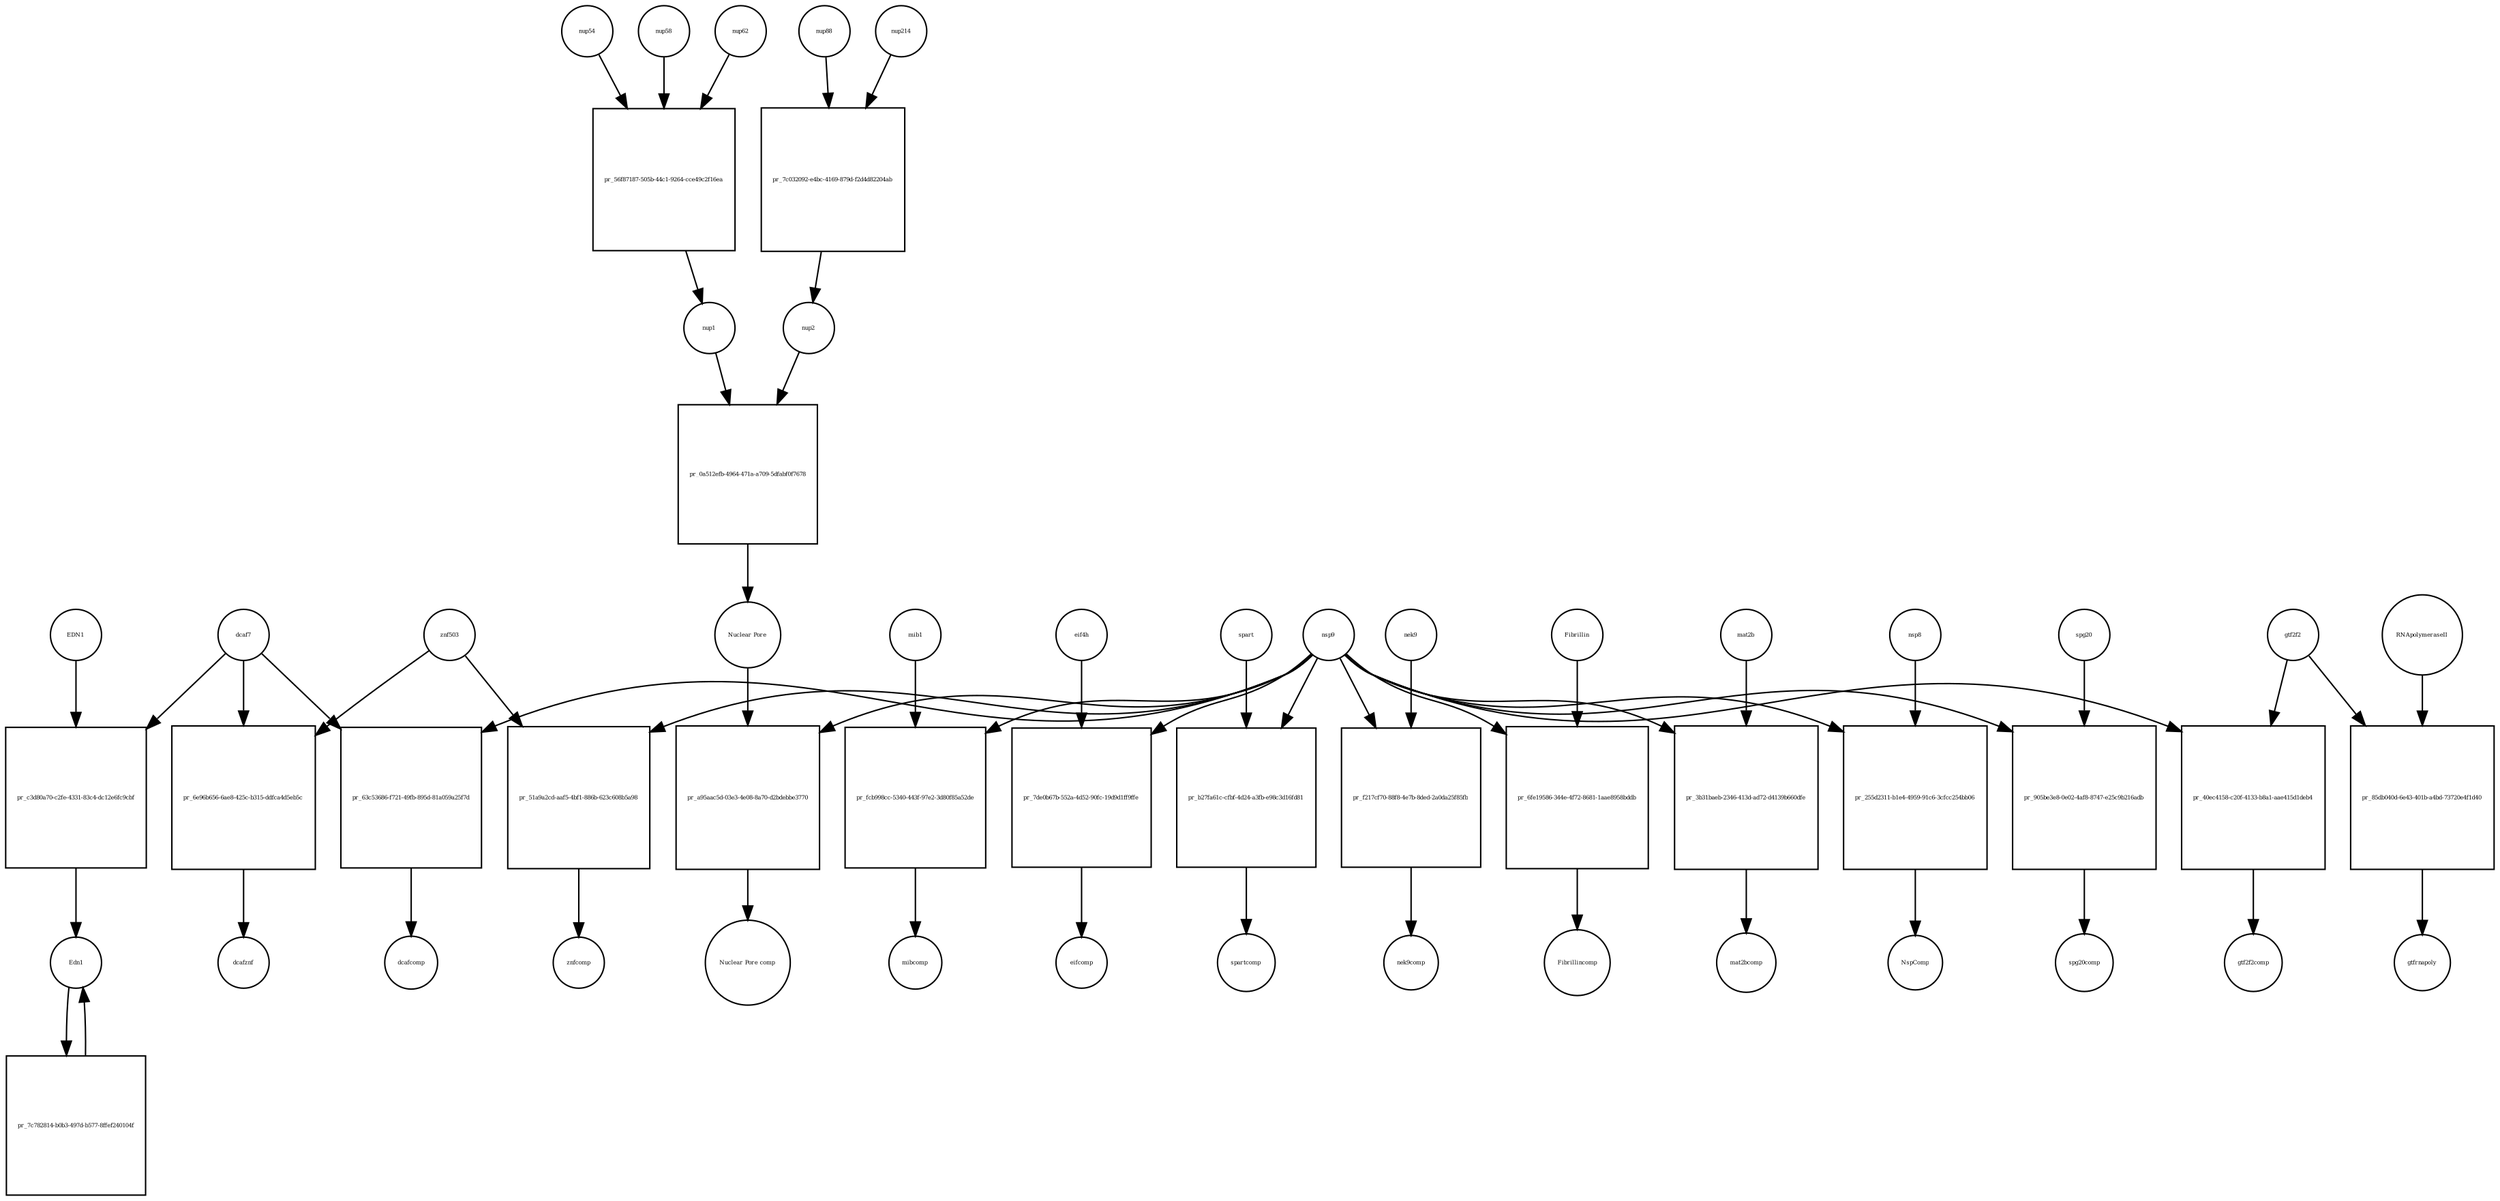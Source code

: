 strict digraph  {
nup1 [annotation="", bipartite=0, cls=complex, fontsize=4, label=nup1, shape=circle];
"pr_0a512efb-4964-471a-a709-5dfabf0f7678" [annotation="", bipartite=1, cls=process, fontsize=4, label="pr_0a512efb-4964-471a-a709-5dfabf0f7678", shape=square];
nup2 [annotation="", bipartite=0, cls=complex, fontsize=4, label=nup2, shape=circle];
"Nuclear Pore" [annotation="", bipartite=0, cls=complex, fontsize=4, label="Nuclear Pore", shape=circle];
nup214 [annotation=urn_miriam_uniprot_P35658, bipartite=0, cls=macromolecule, fontsize=4, label=nup214, shape=circle];
"pr_7c032092-e4bc-4169-879d-f2d4d82204ab" [annotation="", bipartite=1, cls=process, fontsize=4, label="pr_7c032092-e4bc-4169-879d-f2d4d82204ab", shape=square];
nup88 [annotation=urn_miriam_uniprot_Q99567, bipartite=0, cls=macromolecule, fontsize=4, label=nup88, shape=circle];
nup54 [annotation=urn_miriam_uniprot_Q7Z3B4, bipartite=0, cls=macromolecule, fontsize=4, label=nup54, shape=circle];
"pr_56f87187-505b-44c1-9264-cce49c2f16ea" [annotation="", bipartite=1, cls=process, fontsize=4, label="pr_56f87187-505b-44c1-9264-cce49c2f16ea", shape=square];
nup58 [annotation=urn_miriam_uniprot_Q9BVL2, bipartite=0, cls=macromolecule, fontsize=4, label=nup58, shape=circle];
nup62 [annotation=urn_miriam_uniprot_P37198, bipartite=0, cls=macromolecule, fontsize=4, label=nup62, shape=circle];
nsp9 [annotation=urn_miriam_uniprot_P0DTD1, bipartite=0, cls=macromolecule, fontsize=4, label=nsp9, shape=circle];
"pr_a95aac5d-03e3-4e08-8a70-d2bdebbe3770" [annotation="", bipartite=1, cls=process, fontsize=4, label="pr_a95aac5d-03e3-4e08-8a70-d2bdebbe3770", shape=square];
"Nuclear Pore comp" [annotation="", bipartite=0, cls=complex, fontsize=4, label="Nuclear Pore comp", shape=circle];
znf503 [annotation=urn_miriam_uniprot_Q96F45, bipartite=0, cls=macromolecule, fontsize=4, label=znf503, shape=circle];
"pr_6e96b656-6ae8-425c-b315-ddfca4d5eb5c" [annotation="", bipartite=1, cls=process, fontsize=4, label="pr_6e96b656-6ae8-425c-b315-ddfca4d5eb5c", shape=square];
dcaf7 [annotation=urn_miriam_uniprot_P61962, bipartite=0, cls=macromolecule, fontsize=4, label=dcaf7, shape=circle];
dcafznf [annotation="", bipartite=0, cls=complex, fontsize=4, label=dcafznf, shape=circle];
mib1 [annotation=urn_miriam_uniprot_Q86YT6, bipartite=0, cls=macromolecule, fontsize=4, label=mib1, shape=circle];
"pr_fcb998cc-5340-443f-97e2-3d80f85a52de" [annotation="", bipartite=1, cls=process, fontsize=4, label="pr_fcb998cc-5340-443f-97e2-3d80f85a52de", shape=square];
mibcomp [annotation="", bipartite=0, cls=complex, fontsize=4, label=mibcomp, shape=circle];
"pr_51a9a2cd-aaf5-4bf1-886b-623c608b5a98" [annotation="", bipartite=1, cls=process, fontsize=4, label="pr_51a9a2cd-aaf5-4bf1-886b-623c608b5a98", shape=square];
znfcomp [annotation="", bipartite=0, cls=complex, fontsize=4, label=znfcomp, shape=circle];
"pr_63c53686-f721-49fb-895d-81a059a25f7d" [annotation="", bipartite=1, cls=process, fontsize=4, label="pr_63c53686-f721-49fb-895d-81a059a25f7d", shape=square];
dcafcomp [annotation="", bipartite=0, cls=complex, fontsize=4, label=dcafcomp, shape=circle];
"pr_7de0b67b-552a-4d52-90fc-19d9d1ff9ffe" [annotation="", bipartite=1, cls=process, fontsize=4, label="pr_7de0b67b-552a-4d52-90fc-19d9d1ff9ffe", shape=square];
eif4h [annotation=urn_miriam_uniprot_Q15056, bipartite=0, cls=macromolecule, fontsize=4, label=eif4h, shape=circle];
eifcomp [annotation="", bipartite=0, cls=complex, fontsize=4, label=eifcomp, shape=circle];
spart [annotation=urn_miriam_uniprot_Q8N0X7, bipartite=0, cls=macromolecule, fontsize=4, label=spart, shape=circle];
"pr_b27fa61c-cfbf-4d24-a3fb-e98c3d16fd81" [annotation="", bipartite=1, cls=process, fontsize=4, label="pr_b27fa61c-cfbf-4d24-a3fb-e98c3d16fd81", shape=square];
spartcomp [annotation="", bipartite=0, cls=complex, fontsize=4, label=spartcomp, shape=circle];
"pr_f217cf70-88f8-4e7b-8ded-2a0da25f85fb" [annotation="", bipartite=1, cls=process, fontsize=4, label="pr_f217cf70-88f8-4e7b-8ded-2a0da25f85fb", shape=square];
nek9 [annotation=urn_miriam_uniprot_Q8TD19, bipartite=0, cls=macromolecule, fontsize=4, label=nek9, shape=circle];
nek9comp [annotation="", bipartite=0, cls=complex, fontsize=4, label=nek9comp, shape=circle];
"pr_6fe19586-344e-4f72-8681-1aae8958bddb" [annotation="", bipartite=1, cls=process, fontsize=4, label="pr_6fe19586-344e-4f72-8681-1aae8958bddb", shape=square];
Fibrillin [annotation="", bipartite=0, cls=complex, fontsize=4, label=Fibrillin, shape=circle];
Fibrillincomp [annotation="", bipartite=0, cls=complex, fontsize=4, label=Fibrillincomp, shape=circle];
gtf2f2 [annotation=urn_miriam_uniprot_P13984, bipartite=0, cls=macromolecule, fontsize=4, label=gtf2f2, shape=circle];
"pr_40ec4158-c20f-4133-b8a1-aae415d1deb4" [annotation="", bipartite=1, cls=process, fontsize=4, label="pr_40ec4158-c20f-4133-b8a1-aae415d1deb4", shape=square];
gtf2f2comp [annotation="", bipartite=0, cls=complex, fontsize=4, label=gtf2f2comp, shape=circle];
mat2b [annotation=urn_miriam_uniprot_Q9NZL9, bipartite=0, cls=macromolecule, fontsize=4, label=mat2b, shape=circle];
"pr_3b31baeb-2346-413d-ad72-d4139b660dfe" [annotation="", bipartite=1, cls=process, fontsize=4, label="pr_3b31baeb-2346-413d-ad72-d4139b660dfe", shape=square];
mat2bcomp [annotation="", bipartite=0, cls=complex, fontsize=4, label=mat2bcomp, shape=circle];
Edn1 [annotation="", bipartite=0, cls="nucleic acid feature", fontsize=4, label=Edn1, shape=circle];
"pr_7c782814-b0b3-497d-b577-8ffef240104f" [annotation="", bipartite=1, cls=process, fontsize=4, label="pr_7c782814-b0b3-497d-b577-8ffef240104f", shape=square];
EDN1 [annotation="", bipartite=0, cls="nucleic acid feature", fontsize=4, label=EDN1, shape=circle];
"pr_c3d80a70-c2fe-4331-83c4-dc12e6fc9cbf" [annotation="", bipartite=1, cls=process, fontsize=4, label="pr_c3d80a70-c2fe-4331-83c4-dc12e6fc9cbf", shape=square];
RNApolymeraseII [annotation=urn_miriam_uniprot_P30876, bipartite=0, cls=macromolecule, fontsize=4, label=RNApolymeraseII, shape=circle];
"pr_85db040d-6e43-401b-a4bd-73720e4f1d40" [annotation="", bipartite=1, cls=process, fontsize=4, label="pr_85db040d-6e43-401b-a4bd-73720e4f1d40", shape=square];
gtfrnapoly [annotation="", bipartite=0, cls=complex, fontsize=4, label=gtfrnapoly, shape=circle];
"pr_255d2311-b1e4-4959-91c6-3cfcc254bb06" [annotation="", bipartite=1, cls=process, fontsize=4, label="pr_255d2311-b1e4-4959-91c6-3cfcc254bb06", shape=square];
nsp8 [annotation=urn_miriam_uniprot_P0DTD1, bipartite=0, cls=macromolecule, fontsize=4, label=nsp8, shape=circle];
NspComp [annotation="", bipartite=0, cls=complex, fontsize=4, label=NspComp, shape=circle];
"pr_905be3e8-0e02-4af8-8747-e25c9b216adb" [annotation="", bipartite=1, cls=process, fontsize=4, label="pr_905be3e8-0e02-4af8-8747-e25c9b216adb", shape=square];
spg20 [annotation="", bipartite=0, cls=macromolecule, fontsize=4, label=spg20, shape=circle];
spg20comp [annotation="", bipartite=0, cls=complex, fontsize=4, label=spg20comp, shape=circle];
nup1 -> "pr_0a512efb-4964-471a-a709-5dfabf0f7678"  [annotation="", interaction_type=consumption];
"pr_0a512efb-4964-471a-a709-5dfabf0f7678" -> "Nuclear Pore"  [annotation="", interaction_type=production];
nup2 -> "pr_0a512efb-4964-471a-a709-5dfabf0f7678"  [annotation="", interaction_type=consumption];
"Nuclear Pore" -> "pr_a95aac5d-03e3-4e08-8a70-d2bdebbe3770"  [annotation="", interaction_type=consumption];
nup214 -> "pr_7c032092-e4bc-4169-879d-f2d4d82204ab"  [annotation="", interaction_type=consumption];
"pr_7c032092-e4bc-4169-879d-f2d4d82204ab" -> nup2  [annotation="", interaction_type=production];
nup88 -> "pr_7c032092-e4bc-4169-879d-f2d4d82204ab"  [annotation="", interaction_type=consumption];
nup54 -> "pr_56f87187-505b-44c1-9264-cce49c2f16ea"  [annotation="", interaction_type=consumption];
"pr_56f87187-505b-44c1-9264-cce49c2f16ea" -> nup1  [annotation="", interaction_type=production];
nup58 -> "pr_56f87187-505b-44c1-9264-cce49c2f16ea"  [annotation="", interaction_type=consumption];
nup62 -> "pr_56f87187-505b-44c1-9264-cce49c2f16ea"  [annotation="", interaction_type=consumption];
nsp9 -> "pr_a95aac5d-03e3-4e08-8a70-d2bdebbe3770"  [annotation="", interaction_type=consumption];
nsp9 -> "pr_fcb998cc-5340-443f-97e2-3d80f85a52de"  [annotation="", interaction_type=consumption];
nsp9 -> "pr_51a9a2cd-aaf5-4bf1-886b-623c608b5a98"  [annotation="", interaction_type=consumption];
nsp9 -> "pr_63c53686-f721-49fb-895d-81a059a25f7d"  [annotation="", interaction_type=consumption];
nsp9 -> "pr_7de0b67b-552a-4d52-90fc-19d9d1ff9ffe"  [annotation="", interaction_type=consumption];
nsp9 -> "pr_b27fa61c-cfbf-4d24-a3fb-e98c3d16fd81"  [annotation="", interaction_type=consumption];
nsp9 -> "pr_f217cf70-88f8-4e7b-8ded-2a0da25f85fb"  [annotation="", interaction_type=consumption];
nsp9 -> "pr_6fe19586-344e-4f72-8681-1aae8958bddb"  [annotation="", interaction_type=consumption];
nsp9 -> "pr_40ec4158-c20f-4133-b8a1-aae415d1deb4"  [annotation="", interaction_type=consumption];
nsp9 -> "pr_3b31baeb-2346-413d-ad72-d4139b660dfe"  [annotation="", interaction_type=consumption];
nsp9 -> "pr_255d2311-b1e4-4959-91c6-3cfcc254bb06"  [annotation="", interaction_type=consumption];
nsp9 -> "pr_905be3e8-0e02-4af8-8747-e25c9b216adb"  [annotation="", interaction_type=consumption];
"pr_a95aac5d-03e3-4e08-8a70-d2bdebbe3770" -> "Nuclear Pore comp"  [annotation="", interaction_type=production];
znf503 -> "pr_6e96b656-6ae8-425c-b315-ddfca4d5eb5c"  [annotation="", interaction_type=consumption];
znf503 -> "pr_51a9a2cd-aaf5-4bf1-886b-623c608b5a98"  [annotation="", interaction_type=consumption];
"pr_6e96b656-6ae8-425c-b315-ddfca4d5eb5c" -> dcafznf  [annotation="", interaction_type=production];
dcaf7 -> "pr_6e96b656-6ae8-425c-b315-ddfca4d5eb5c"  [annotation="", interaction_type=consumption];
dcaf7 -> "pr_63c53686-f721-49fb-895d-81a059a25f7d"  [annotation="", interaction_type=consumption];
dcaf7 -> "pr_c3d80a70-c2fe-4331-83c4-dc12e6fc9cbf"  [annotation=urn_miriam_pubmed_27880803, interaction_type=catalysis];
mib1 -> "pr_fcb998cc-5340-443f-97e2-3d80f85a52de"  [annotation="", interaction_type=consumption];
"pr_fcb998cc-5340-443f-97e2-3d80f85a52de" -> mibcomp  [annotation="", interaction_type=production];
"pr_51a9a2cd-aaf5-4bf1-886b-623c608b5a98" -> znfcomp  [annotation="", interaction_type=production];
"pr_63c53686-f721-49fb-895d-81a059a25f7d" -> dcafcomp  [annotation="", interaction_type=production];
"pr_7de0b67b-552a-4d52-90fc-19d9d1ff9ffe" -> eifcomp  [annotation="", interaction_type=production];
eif4h -> "pr_7de0b67b-552a-4d52-90fc-19d9d1ff9ffe"  [annotation="", interaction_type=consumption];
spart -> "pr_b27fa61c-cfbf-4d24-a3fb-e98c3d16fd81"  [annotation="", interaction_type=consumption];
"pr_b27fa61c-cfbf-4d24-a3fb-e98c3d16fd81" -> spartcomp  [annotation="", interaction_type=production];
"pr_f217cf70-88f8-4e7b-8ded-2a0da25f85fb" -> nek9comp  [annotation="", interaction_type=production];
nek9 -> "pr_f217cf70-88f8-4e7b-8ded-2a0da25f85fb"  [annotation="", interaction_type=consumption];
"pr_6fe19586-344e-4f72-8681-1aae8958bddb" -> Fibrillincomp  [annotation="", interaction_type=production];
Fibrillin -> "pr_6fe19586-344e-4f72-8681-1aae8958bddb"  [annotation="", interaction_type=consumption];
gtf2f2 -> "pr_40ec4158-c20f-4133-b8a1-aae415d1deb4"  [annotation="", interaction_type=consumption];
gtf2f2 -> "pr_85db040d-6e43-401b-a4bd-73720e4f1d40"  [annotation="", interaction_type=consumption];
"pr_40ec4158-c20f-4133-b8a1-aae415d1deb4" -> gtf2f2comp  [annotation="", interaction_type=production];
mat2b -> "pr_3b31baeb-2346-413d-ad72-d4139b660dfe"  [annotation="", interaction_type=consumption];
"pr_3b31baeb-2346-413d-ad72-d4139b660dfe" -> mat2bcomp  [annotation="", interaction_type=production];
Edn1 -> "pr_7c782814-b0b3-497d-b577-8ffef240104f"  [annotation="", interaction_type=consumption];
"pr_7c782814-b0b3-497d-b577-8ffef240104f" -> Edn1  [annotation="", interaction_type=production];
EDN1 -> "pr_c3d80a70-c2fe-4331-83c4-dc12e6fc9cbf"  [annotation="", interaction_type=consumption];
"pr_c3d80a70-c2fe-4331-83c4-dc12e6fc9cbf" -> Edn1  [annotation="", interaction_type=production];
RNApolymeraseII -> "pr_85db040d-6e43-401b-a4bd-73720e4f1d40"  [annotation="", interaction_type=consumption];
"pr_85db040d-6e43-401b-a4bd-73720e4f1d40" -> gtfrnapoly  [annotation="", interaction_type=production];
"pr_255d2311-b1e4-4959-91c6-3cfcc254bb06" -> NspComp  [annotation="", interaction_type=production];
nsp8 -> "pr_255d2311-b1e4-4959-91c6-3cfcc254bb06"  [annotation="", interaction_type=consumption];
"pr_905be3e8-0e02-4af8-8747-e25c9b216adb" -> spg20comp  [annotation="", interaction_type=production];
spg20 -> "pr_905be3e8-0e02-4af8-8747-e25c9b216adb"  [annotation="", interaction_type=consumption];
}
